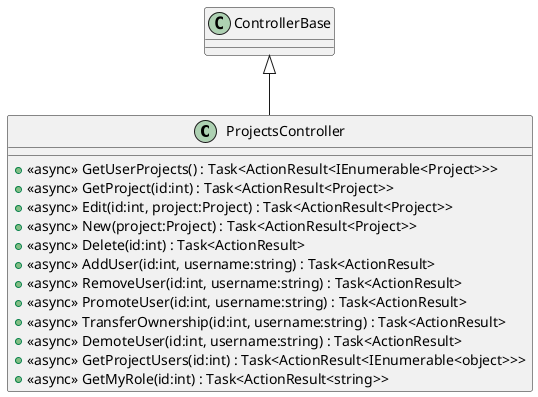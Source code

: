 @startuml
class ProjectsController {
    + <<async>> GetUserProjects() : Task<ActionResult<IEnumerable<Project>>>
    + <<async>> GetProject(id:int) : Task<ActionResult<Project>>
    + <<async>> Edit(id:int, project:Project) : Task<ActionResult<Project>>
    + <<async>> New(project:Project) : Task<ActionResult<Project>>
    + <<async>> Delete(id:int) : Task<ActionResult>
    + <<async>> AddUser(id:int, username:string) : Task<ActionResult>
    + <<async>> RemoveUser(id:int, username:string) : Task<ActionResult>
    + <<async>> PromoteUser(id:int, username:string) : Task<ActionResult>
    + <<async>> TransferOwnership(id:int, username:string) : Task<ActionResult>
    + <<async>> DemoteUser(id:int, username:string) : Task<ActionResult>
    + <<async>> GetProjectUsers(id:int) : Task<ActionResult<IEnumerable<object>>>
    + <<async>> GetMyRole(id:int) : Task<ActionResult<string>>
}
ControllerBase <|-- ProjectsController
@enduml
